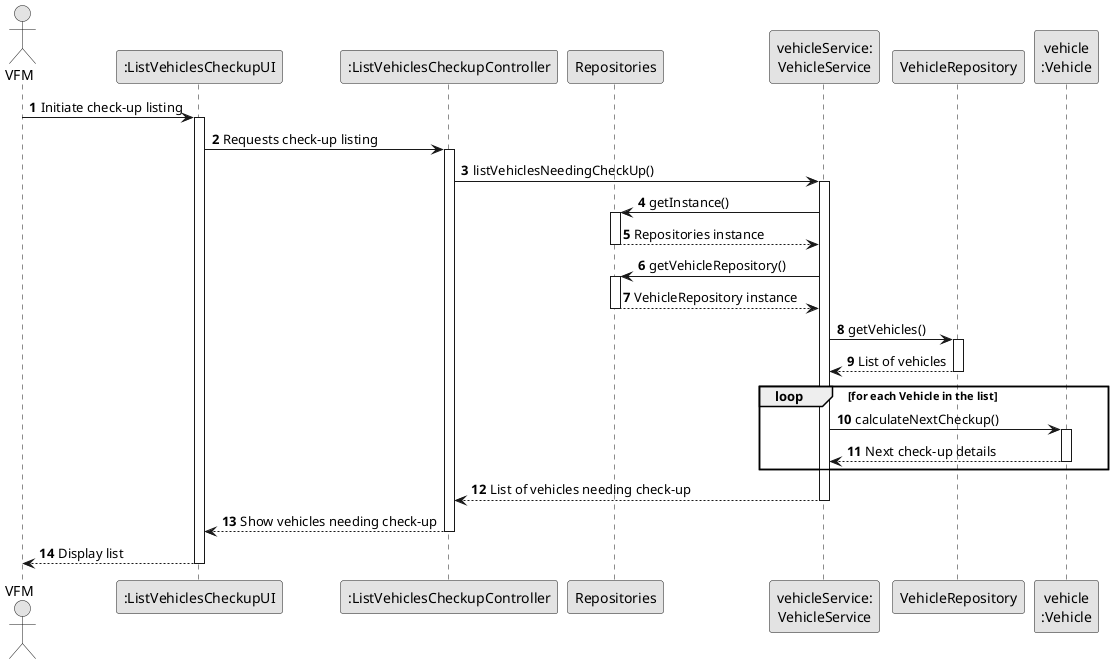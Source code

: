 @startuml
skinparam monochrome true
skinparam packageStyle rectangle
skinparam shadowing false

actor "VFM" as VFM
participant ":ListVehiclesCheckupUI" as ListVehiclesCheckupUI
participant ":ListVehiclesCheckupController" as ListVehiclesCheckupController
participant "Repositories" as RepositorySingleton
participant "vehicleService:\nVehicleService" as VehicleService
participant "VehicleRepository" as VehicleRepository
participant "vehicle\n:Vehicle" as Vehicle

autonumber

VFM -> ListVehiclesCheckupUI : Initiate check-up listing
activate ListVehiclesCheckupUI

ListVehiclesCheckupUI -> ListVehiclesCheckupController : Requests check-up listing
activate ListVehiclesCheckupController

ListVehiclesCheckupController -> VehicleService : listVehiclesNeedingCheckUp()
activate VehicleService

VehicleService -> RepositorySingleton : getInstance()
activate RepositorySingleton
RepositorySingleton --> VehicleService : Repositories instance
deactivate RepositorySingleton

VehicleService -> RepositorySingleton : getVehicleRepository()
activate RepositorySingleton
RepositorySingleton --> VehicleService : VehicleRepository instance
deactivate RepositorySingleton

VehicleService -> VehicleRepository : getVehicles()
activate VehicleRepository

VehicleRepository --> VehicleService : List of vehicles
deactivate VehicleRepository

loop for each Vehicle in the list
    VehicleService -> Vehicle : calculateNextCheckup()
    activate Vehicle

    Vehicle --> VehicleService : Next check-up details
    deactivate Vehicle
end

VehicleService --> ListVehiclesCheckupController : List of vehicles needing check-up
deactivate VehicleService

ListVehiclesCheckupController --> ListVehiclesCheckupUI : Show vehicles needing check-up
deactivate ListVehiclesCheckupController

ListVehiclesCheckupUI --> VFM : Display list
deactivate ListVehiclesCheckupUI

@enduml
